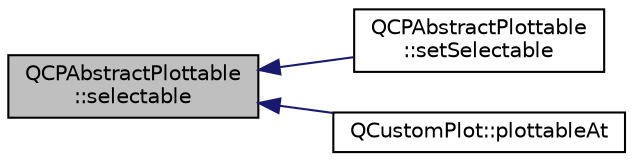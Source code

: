 digraph "QCPAbstractPlottable::selectable"
{
  edge [fontname="Helvetica",fontsize="10",labelfontname="Helvetica",labelfontsize="10"];
  node [fontname="Helvetica",fontsize="10",shape=record];
  rankdir="LR";
  Node354 [label="QCPAbstractPlottable\l::selectable",height=0.2,width=0.4,color="black", fillcolor="grey75", style="filled", fontcolor="black"];
  Node354 -> Node355 [dir="back",color="midnightblue",fontsize="10",style="solid",fontname="Helvetica"];
  Node355 [label="QCPAbstractPlottable\l::setSelectable",height=0.2,width=0.4,color="black", fillcolor="white", style="filled",URL="$class_q_c_p_abstract_plottable.html#a22c69299eb5569e0f6bf084877a37dc4"];
  Node354 -> Node356 [dir="back",color="midnightblue",fontsize="10",style="solid",fontname="Helvetica"];
  Node356 [label="QCustomPlot::plottableAt",height=0.2,width=0.4,color="black", fillcolor="white", style="filled",URL="$class_q_custom_plot.html#acddbbd8b16dd633f0d94e5a736fbd8cf"];
}
